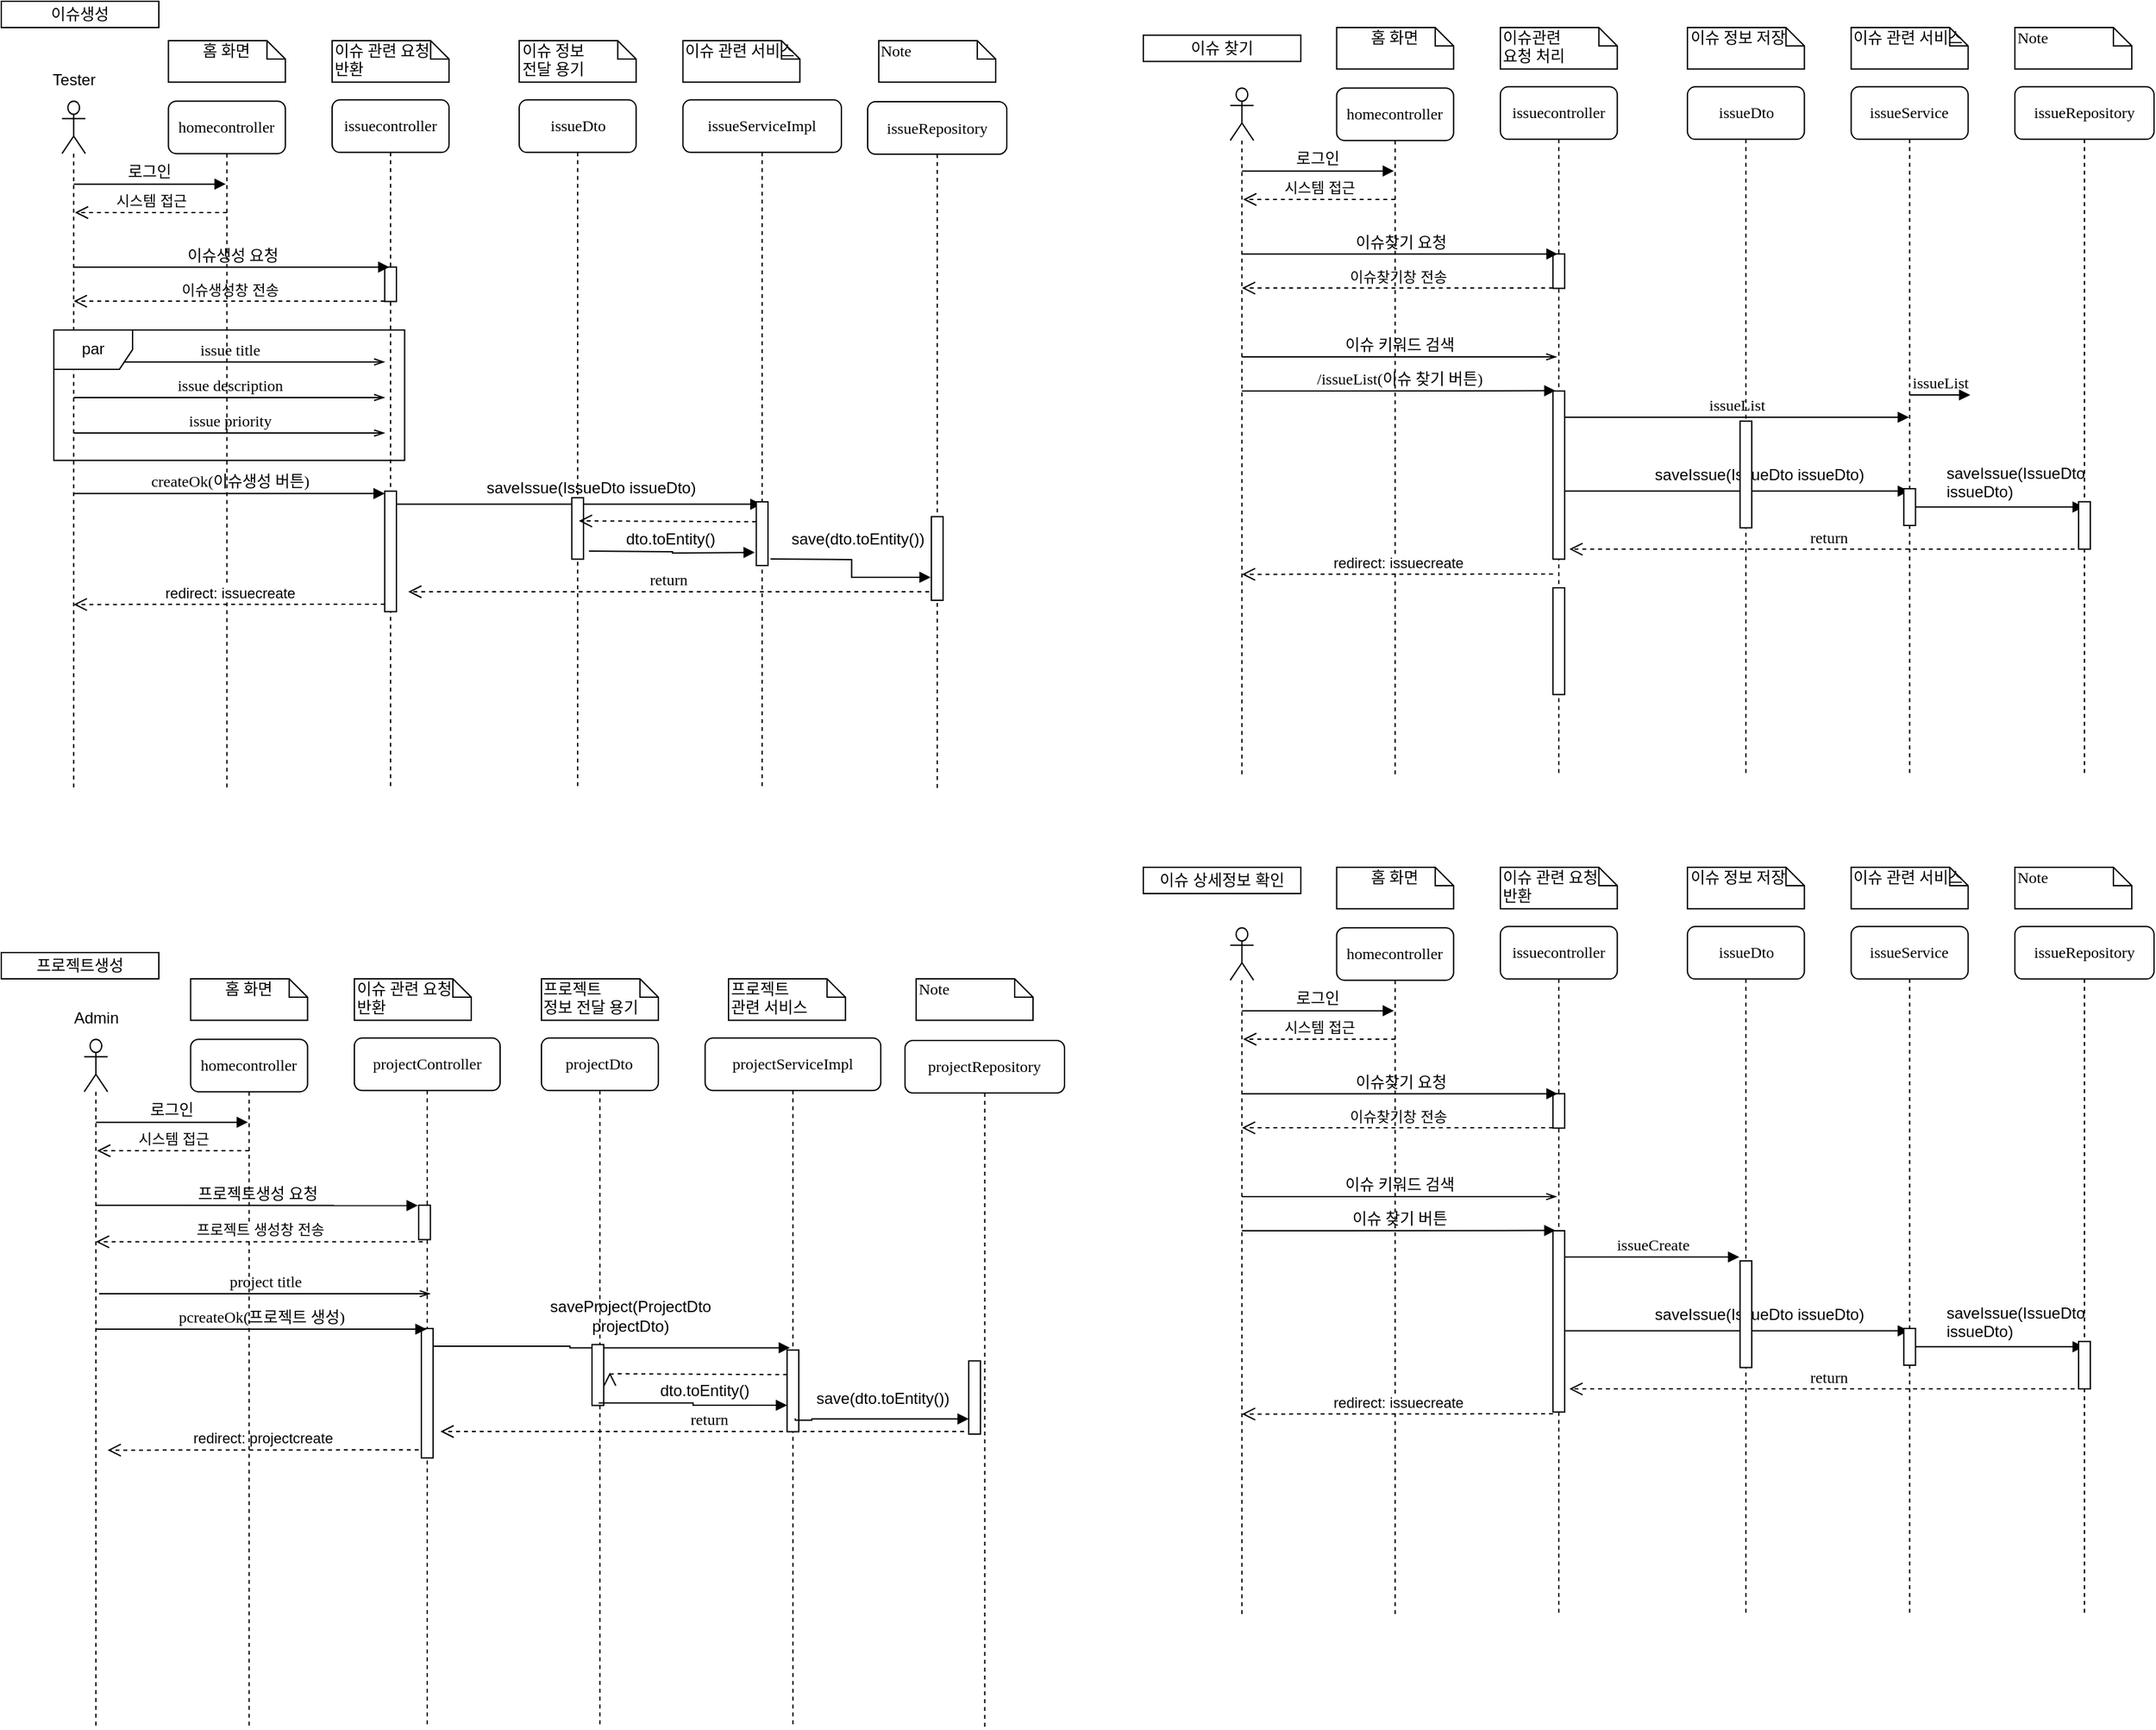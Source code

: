 <mxfile version="24.4.13" type="github">
  <diagram name="Page-1" id="13e1069c-82ec-6db2-03f1-153e76fe0fe0">
    <mxGraphModel dx="1705" dy="988" grid="1" gridSize="10" guides="1" tooltips="1" connect="1" arrows="1" fold="1" page="1" pageScale="1" pageWidth="1920" pageHeight="1200" background="none" math="0" shadow="0">
      <root>
        <mxCell id="0" />
        <mxCell id="1" parent="0" />
        <mxCell id="Uq8fsckJXWyvVGgmsuGW-173" value="" style="group" vertex="1" connectable="0" parent="1">
          <mxGeometry x="960" y="40" width="710" height="571" as="geometry" />
        </mxCell>
        <mxCell id="Uq8fsckJXWyvVGgmsuGW-174" value="issuecontroller" style="shape=umlLifeline;perimeter=lifelinePerimeter;whiteSpace=wrap;html=1;container=1;collapsible=0;recursiveResize=0;outlineConnect=0;rounded=1;shadow=0;comic=0;labelBackgroundColor=none;strokeWidth=1;fontFamily=Verdana;fontSize=12;align=center;" vertex="1" parent="Uq8fsckJXWyvVGgmsuGW-173">
          <mxGeometry x="212.02" y="45.174" width="89.084" height="524.019" as="geometry" />
        </mxCell>
        <mxCell id="Uq8fsckJXWyvVGgmsuGW-175" value="" style="html=1;points=[];perimeter=orthogonalPerimeter;rounded=0;shadow=0;comic=0;labelBackgroundColor=none;strokeWidth=1;fontFamily=Verdana;fontSize=12;align=center;" vertex="1" parent="Uq8fsckJXWyvVGgmsuGW-174">
          <mxGeometry x="40.088" y="127.391" width="8.908" height="26.201" as="geometry" />
        </mxCell>
        <mxCell id="Uq8fsckJXWyvVGgmsuGW-176" value="이슈찾기창 전송" style="html=1;verticalAlign=bottom;endArrow=open;dashed=1;endSize=8;curved=0;rounded=0;" edge="1" parent="Uq8fsckJXWyvVGgmsuGW-174" target="Uq8fsckJXWyvVGgmsuGW-198">
          <mxGeometry relative="1" as="geometry">
            <mxPoint x="40.088" y="153.375" as="sourcePoint" />
            <mxPoint x="-75.7" y="153.375" as="targetPoint" />
          </mxGeometry>
        </mxCell>
        <mxCell id="Uq8fsckJXWyvVGgmsuGW-177" value="이슈 키워드 검색" style="html=1;verticalAlign=bottom;endArrow=openThin;labelBackgroundColor=none;fontFamily=Verdana;fontSize=12;endFill=0;" edge="1" parent="Uq8fsckJXWyvVGgmsuGW-174" source="Uq8fsckJXWyvVGgmsuGW-198">
          <mxGeometry relative="1" as="geometry">
            <mxPoint x="-200.439" y="199.669" as="sourcePoint" />
            <mxPoint x="42.98" y="205.826" as="targetPoint" />
          </mxGeometry>
        </mxCell>
        <mxCell id="Uq8fsckJXWyvVGgmsuGW-209" value="" style="html=1;points=[];perimeter=orthogonalPerimeter;rounded=0;shadow=0;comic=0;labelBackgroundColor=none;strokeWidth=1;fontFamily=Verdana;fontSize=12;align=center;" vertex="1" parent="Uq8fsckJXWyvVGgmsuGW-174">
          <mxGeometry x="40.09" y="231.83" width="8.91" height="128.17" as="geometry" />
        </mxCell>
        <mxCell id="Uq8fsckJXWyvVGgmsuGW-179" value="issueDto" style="shape=umlLifeline;perimeter=lifelinePerimeter;whiteSpace=wrap;html=1;container=1;collapsible=0;recursiveResize=0;outlineConnect=0;rounded=1;shadow=0;comic=0;labelBackgroundColor=none;strokeWidth=1;fontFamily=Verdana;fontSize=12;align=center;" vertex="1" parent="Uq8fsckJXWyvVGgmsuGW-173">
          <mxGeometry x="354.555" y="45.174" width="89.084" height="524.019" as="geometry" />
        </mxCell>
        <mxCell id="Uq8fsckJXWyvVGgmsuGW-180" value="" style="endArrow=block;endFill=1;html=1;edgeStyle=orthogonalEdgeStyle;align=left;verticalAlign=top;rounded=0;" edge="1" parent="Uq8fsckJXWyvVGgmsuGW-179" target="Uq8fsckJXWyvVGgmsuGW-181">
          <mxGeometry x="-1" relative="1" as="geometry">
            <mxPoint x="-93.538" y="308.087" as="sourcePoint" />
            <mxPoint x="22.271" y="308.087" as="targetPoint" />
            <Array as="points">
              <mxPoint x="-93.538" y="308.991" />
            </Array>
          </mxGeometry>
        </mxCell>
        <mxCell id="Uq8fsckJXWyvVGgmsuGW-181" value="issueService" style="shape=umlLifeline;perimeter=lifelinePerimeter;whiteSpace=wrap;html=1;container=1;collapsible=0;recursiveResize=0;outlineConnect=0;rounded=1;shadow=0;comic=0;labelBackgroundColor=none;strokeWidth=1;fontFamily=Verdana;fontSize=12;align=center;" vertex="1" parent="Uq8fsckJXWyvVGgmsuGW-173">
          <mxGeometry x="479.272" y="45.174" width="89.084" height="524.019" as="geometry" />
        </mxCell>
        <mxCell id="Uq8fsckJXWyvVGgmsuGW-182" value="" style="html=1;points=[];perimeter=orthogonalPerimeter;rounded=0;shadow=0;comic=0;labelBackgroundColor=none;strokeWidth=1;fontFamily=Verdana;fontSize=12;align=center;" vertex="1" parent="Uq8fsckJXWyvVGgmsuGW-181">
          <mxGeometry x="40.088" y="306.28" width="8.908" height="28.008" as="geometry" />
        </mxCell>
        <mxCell id="Uq8fsckJXWyvVGgmsuGW-183" value="" style="group" vertex="1" connectable="0" parent="Uq8fsckJXWyvVGgmsuGW-181">
          <mxGeometry x="-190.64" y="288.21" width="195.985" height="47.882" as="geometry" />
        </mxCell>
        <mxCell id="Uq8fsckJXWyvVGgmsuGW-184" value="saveIssue(IssueDto issueDto)" style="text;strokeColor=none;align=center;fillColor=none;html=1;verticalAlign=middle;whiteSpace=wrap;rounded=0;" vertex="1" parent="Uq8fsckJXWyvVGgmsuGW-183">
          <mxGeometry x="36.524" y="-1.807" width="169.26" height="18.07" as="geometry" />
        </mxCell>
        <mxCell id="Uq8fsckJXWyvVGgmsuGW-208" value="" style="html=1;points=[];perimeter=orthogonalPerimeter;rounded=0;shadow=0;comic=0;labelBackgroundColor=none;strokeWidth=1;fontFamily=Verdana;fontSize=12;align=center;" vertex="1" parent="Uq8fsckJXWyvVGgmsuGW-183">
          <mxGeometry x="106.006" y="-33.432" width="8.908" height="81.313" as="geometry" />
        </mxCell>
        <mxCell id="Uq8fsckJXWyvVGgmsuGW-185" value="issueRepository" style="shape=umlLifeline;perimeter=lifelinePerimeter;whiteSpace=wrap;html=1;container=1;collapsible=0;recursiveResize=0;outlineConnect=0;rounded=1;shadow=0;comic=0;labelBackgroundColor=none;strokeWidth=1;fontFamily=Verdana;fontSize=12;align=center;" vertex="1" parent="Uq8fsckJXWyvVGgmsuGW-173">
          <mxGeometry x="603.99" y="45.174" width="106.01" height="524.019" as="geometry" />
        </mxCell>
        <mxCell id="Uq8fsckJXWyvVGgmsuGW-186" value="" style="endArrow=block;endFill=1;html=1;edgeStyle=orthogonalEdgeStyle;align=left;verticalAlign=top;rounded=0;" edge="1" parent="Uq8fsckJXWyvVGgmsuGW-185" target="Uq8fsckJXWyvVGgmsuGW-185">
          <mxGeometry x="-1" relative="1" as="geometry">
            <mxPoint x="-75.721" y="320.257" as="sourcePoint" />
            <mxPoint x="187.077" y="320.257" as="targetPoint" />
            <Array as="points">
              <mxPoint x="-0.891" y="320.736" />
              <mxPoint x="-0.891" y="320.736" />
            </Array>
          </mxGeometry>
        </mxCell>
        <mxCell id="Uq8fsckJXWyvVGgmsuGW-187" value="" style="html=1;points=[];perimeter=orthogonalPerimeter;rounded=0;shadow=0;comic=0;labelBackgroundColor=none;strokeColor=#000000;strokeWidth=1;fillColor=#FFFFFF;fontFamily=Verdana;fontSize=12;fontColor=#000000;align=center;" vertex="1" parent="Uq8fsckJXWyvVGgmsuGW-185">
          <mxGeometry x="48.551" y="316.218" width="8.908" height="36.139" as="geometry" />
        </mxCell>
        <mxCell id="Uq8fsckJXWyvVGgmsuGW-188" value="return" style="html=1;verticalAlign=bottom;endArrow=open;dashed=1;endSize=8;labelBackgroundColor=none;fontFamily=Verdana;fontSize=12;edgeStyle=elbowEdgeStyle;elbow=vertical;" edge="1" parent="Uq8fsckJXWyvVGgmsuGW-185">
          <mxGeometry relative="1" as="geometry">
            <mxPoint x="-339.41" y="353.261" as="targetPoint" />
            <Array as="points">
              <mxPoint x="-209.793" y="352.358" />
            </Array>
            <mxPoint x="57.459" y="352.358" as="sourcePoint" />
          </mxGeometry>
        </mxCell>
        <mxCell id="Uq8fsckJXWyvVGgmsuGW-189" value="homecontroller" style="shape=umlLifeline;perimeter=lifelinePerimeter;whiteSpace=wrap;html=1;container=1;collapsible=0;recursiveResize=0;outlineConnect=0;rounded=1;shadow=0;comic=0;labelBackgroundColor=none;strokeWidth=1;fontFamily=Verdana;fontSize=12;align=center;" vertex="1" parent="Uq8fsckJXWyvVGgmsuGW-173">
          <mxGeometry x="87.302" y="46.078" width="89.084" height="524.019" as="geometry" />
        </mxCell>
        <mxCell id="Uq8fsckJXWyvVGgmsuGW-190" value="시스템 접근" style="html=1;verticalAlign=bottom;endArrow=open;dashed=1;endSize=8;curved=0;rounded=0;" edge="1" parent="Uq8fsckJXWyvVGgmsuGW-189">
          <mxGeometry relative="1" as="geometry">
            <mxPoint x="44.542" y="84.927" as="sourcePoint" />
            <mxPoint x="-71.246" y="84.927" as="targetPoint" />
          </mxGeometry>
        </mxCell>
        <mxCell id="Uq8fsckJXWyvVGgmsuGW-191" value="이슈찾기 요청" style="html=1;verticalAlign=bottom;endArrow=block;labelBackgroundColor=none;fontFamily=Verdana;fontSize=12;" edge="1" parent="Uq8fsckJXWyvVGgmsuGW-189">
          <mxGeometry relative="1" as="geometry">
            <mxPoint x="-72.158" y="126.487" as="sourcePoint" />
            <mxPoint x="168.369" y="126.487" as="targetPoint" />
          </mxGeometry>
        </mxCell>
        <mxCell id="Uq8fsckJXWyvVGgmsuGW-193" value="홈 화면" style="shape=note;whiteSpace=wrap;html=1;size=14;verticalAlign=top;align=center;spacingTop=-6;rounded=0;shadow=0;comic=0;labelBackgroundColor=none;strokeWidth=1;fontFamily=Verdana;fontSize=12" vertex="1" parent="Uq8fsckJXWyvVGgmsuGW-173">
          <mxGeometry x="87.302" width="89.084" height="31.622" as="geometry" />
        </mxCell>
        <mxCell id="Uq8fsckJXWyvVGgmsuGW-194" value="이슈관련&lt;br&gt;요청 처리" style="shape=note;whiteSpace=wrap;html=1;size=14;verticalAlign=top;align=left;spacingTop=-6;rounded=0;shadow=0;comic=0;labelBackgroundColor=none;strokeWidth=1;fontFamily=Verdana;fontSize=12" vertex="1" parent="Uq8fsckJXWyvVGgmsuGW-173">
          <mxGeometry x="212.02" width="89.084" height="31.622" as="geometry" />
        </mxCell>
        <mxCell id="Uq8fsckJXWyvVGgmsuGW-195" value="이슈 정보 저장" style="shape=note;whiteSpace=wrap;html=1;size=14;verticalAlign=top;align=left;spacingTop=-6;rounded=0;shadow=0;comic=0;labelBackgroundColor=none;strokeWidth=1;fontFamily=Verdana;fontSize=12" vertex="1" parent="Uq8fsckJXWyvVGgmsuGW-173">
          <mxGeometry x="354.555" width="89.084" height="31.622" as="geometry" />
        </mxCell>
        <mxCell id="Uq8fsckJXWyvVGgmsuGW-196" value="이슈 관련 서비스" style="shape=note;whiteSpace=wrap;html=1;size=14;verticalAlign=top;align=left;spacingTop=-6;rounded=0;shadow=0;comic=0;labelBackgroundColor=none;strokeWidth=1;fontFamily=Verdana;fontSize=12" vertex="1" parent="Uq8fsckJXWyvVGgmsuGW-173">
          <mxGeometry x="479.272" width="89.084" height="31.622" as="geometry" />
        </mxCell>
        <mxCell id="Uq8fsckJXWyvVGgmsuGW-197" value="Note" style="shape=note;whiteSpace=wrap;html=1;size=14;verticalAlign=top;align=left;spacingTop=-6;rounded=0;shadow=0;comic=0;labelBackgroundColor=none;strokeWidth=1;fontFamily=Verdana;fontSize=12" vertex="1" parent="Uq8fsckJXWyvVGgmsuGW-173">
          <mxGeometry x="603.99" width="89.084" height="31.622" as="geometry" />
        </mxCell>
        <mxCell id="Uq8fsckJXWyvVGgmsuGW-198" value="" style="shape=umlLifeline;perimeter=lifelinePerimeter;whiteSpace=wrap;html=1;container=1;dropTarget=0;collapsible=0;recursiveResize=0;outlineConnect=0;portConstraint=eastwest;newEdgeStyle={&quot;curved&quot;:0,&quot;rounded&quot;:0};participant=umlActor;" vertex="1" parent="Uq8fsckJXWyvVGgmsuGW-173">
          <mxGeometry x="6.236" y="46.078" width="17.817" height="524.922" as="geometry" />
        </mxCell>
        <mxCell id="Uq8fsckJXWyvVGgmsuGW-199" value="" style="group" vertex="1" connectable="0" parent="Uq8fsckJXWyvVGgmsuGW-173">
          <mxGeometry x="15.144" y="91.252" width="115.809" height="18.07" as="geometry" />
        </mxCell>
        <mxCell id="Uq8fsckJXWyvVGgmsuGW-200" value="" style="endArrow=block;endFill=1;html=1;edgeStyle=orthogonalEdgeStyle;align=left;verticalAlign=top;rounded=0;" edge="1" parent="Uq8fsckJXWyvVGgmsuGW-199">
          <mxGeometry x="-1" relative="1" as="geometry">
            <mxPoint y="18.07" as="sourcePoint" />
            <mxPoint x="115.809" y="18.07" as="targetPoint" />
          </mxGeometry>
        </mxCell>
        <mxCell id="Uq8fsckJXWyvVGgmsuGW-201" value="로그인" style="text;strokeColor=none;align=center;fillColor=none;html=1;verticalAlign=middle;whiteSpace=wrap;rounded=0;" vertex="1" parent="Uq8fsckJXWyvVGgmsuGW-199">
          <mxGeometry x="35.634" width="43.651" height="18.07" as="geometry" />
        </mxCell>
        <mxCell id="Uq8fsckJXWyvVGgmsuGW-202" value="redirect: issuecreate" style="html=1;verticalAlign=bottom;endArrow=open;dashed=1;endSize=8;curved=0;rounded=0;" edge="1" parent="Uq8fsckJXWyvVGgmsuGW-173">
          <mxGeometry relative="1" as="geometry">
            <mxPoint x="252.108" y="416.505" as="sourcePoint" />
            <mxPoint x="15.144" y="416.722" as="targetPoint" />
          </mxGeometry>
        </mxCell>
        <mxCell id="Uq8fsckJXWyvVGgmsuGW-204" value="issueList" style="html=1;verticalAlign=bottom;endArrow=block;labelBackgroundColor=none;fontFamily=Verdana;fontSize=12;" edge="1" parent="Uq8fsckJXWyvVGgmsuGW-173" target="Uq8fsckJXWyvVGgmsuGW-181">
          <mxGeometry relative="1" as="geometry">
            <mxPoint x="261.014" y="297.0" as="sourcePoint" />
            <mxPoint x="394" y="297" as="targetPoint" />
          </mxGeometry>
        </mxCell>
        <mxCell id="Uq8fsckJXWyvVGgmsuGW-206" value="saveIssue(IssueDto issueDto)" style="text;whiteSpace=wrap;html=1;" vertex="1" parent="Uq8fsckJXWyvVGgmsuGW-173">
          <mxGeometry x="549.649" y="326.157" width="107.792" height="26.201" as="geometry" />
        </mxCell>
        <mxCell id="Uq8fsckJXWyvVGgmsuGW-192" value="/issueList(이슈 찾기 버튼)" style="html=1;verticalAlign=bottom;endArrow=block;labelBackgroundColor=none;fontFamily=Verdana;fontSize=12;endFill=1;entryX=0.471;entryY=0.442;entryDx=0;entryDy=0;entryPerimeter=0;" edge="1" parent="Uq8fsckJXWyvVGgmsuGW-173" target="Uq8fsckJXWyvVGgmsuGW-174">
          <mxGeometry relative="1" as="geometry">
            <mxPoint x="15.144" y="277.002" as="sourcePoint" />
            <mxPoint x="252.108" y="277.002" as="targetPoint" />
          </mxGeometry>
        </mxCell>
        <mxCell id="Uq8fsckJXWyvVGgmsuGW-178" value="" style="html=1;points=[];perimeter=orthogonalPerimeter;rounded=0;shadow=0;comic=0;labelBackgroundColor=none;strokeWidth=1;fontFamily=Verdana;fontSize=12;align=center;" vertex="1" parent="Uq8fsckJXWyvVGgmsuGW-173">
          <mxGeometry x="252.108" y="427.003" width="8.908" height="81.313" as="geometry" />
        </mxCell>
        <mxCell id="Uq8fsckJXWyvVGgmsuGW-313" value="이슈 찾기" style="whiteSpace=wrap;html=1;" vertex="1" parent="Uq8fsckJXWyvVGgmsuGW-173">
          <mxGeometry x="-60" y="5.81" width="120" height="20" as="geometry" />
        </mxCell>
        <mxCell id="Uq8fsckJXWyvVGgmsuGW-210" value="projectController" style="shape=umlLifeline;perimeter=lifelinePerimeter;whiteSpace=wrap;html=1;container=1;collapsible=0;recursiveResize=0;outlineConnect=0;rounded=1;shadow=0;comic=0;labelBackgroundColor=none;strokeWidth=1;fontFamily=Verdana;fontSize=12;align=center;" vertex="1" parent="1">
          <mxGeometry x="298.95" y="810.17" width="111.05" height="524.02" as="geometry" />
        </mxCell>
        <mxCell id="Uq8fsckJXWyvVGgmsuGW-211" value="" style="html=1;points=[];perimeter=orthogonalPerimeter;rounded=0;shadow=0;comic=0;labelBackgroundColor=none;strokeWidth=1;fontFamily=Verdana;fontSize=12;align=center;" vertex="1" parent="Uq8fsckJXWyvVGgmsuGW-210">
          <mxGeometry x="48.998" y="127.391" width="8.908" height="26.201" as="geometry" />
        </mxCell>
        <mxCell id="Uq8fsckJXWyvVGgmsuGW-214" value="" style="html=1;points=[];perimeter=orthogonalPerimeter;rounded=0;shadow=0;comic=0;labelBackgroundColor=none;strokeWidth=1;fontFamily=Verdana;fontSize=12;align=center;" vertex="1" parent="Uq8fsckJXWyvVGgmsuGW-210">
          <mxGeometry x="51.07" y="221.35" width="8.91" height="98.65" as="geometry" />
        </mxCell>
        <mxCell id="Uq8fsckJXWyvVGgmsuGW-213" value="project title" style="html=1;verticalAlign=bottom;endArrow=openThin;labelBackgroundColor=none;fontFamily=Verdana;fontSize=12;endFill=0;" edge="1" parent="Uq8fsckJXWyvVGgmsuGW-210">
          <mxGeometry relative="1" as="geometry">
            <mxPoint x="-194.448" y="194.829" as="sourcePoint" />
            <mxPoint x="57.905" y="194.829" as="targetPoint" />
          </mxGeometry>
        </mxCell>
        <mxCell id="Uq8fsckJXWyvVGgmsuGW-239" value="pcreateOk(프로젝트 생성)" style="html=1;verticalAlign=bottom;endArrow=block;labelBackgroundColor=none;fontFamily=Verdana;fontSize=12;" edge="1" parent="Uq8fsckJXWyvVGgmsuGW-210">
          <mxGeometry relative="1" as="geometry">
            <mxPoint x="-196.876" y="221.83" as="sourcePoint" />
            <mxPoint x="55.025" y="221.83" as="targetPoint" />
          </mxGeometry>
        </mxCell>
        <mxCell id="Uq8fsckJXWyvVGgmsuGW-237" value="redirect: projectcreate" style="html=1;verticalAlign=bottom;endArrow=open;dashed=1;endSize=8;curved=0;rounded=0;" edge="1" parent="Uq8fsckJXWyvVGgmsuGW-210">
          <mxGeometry relative="1" as="geometry">
            <mxPoint x="48.998" y="313.835" as="sourcePoint" />
            <mxPoint x="-187.966" y="314.052" as="targetPoint" />
          </mxGeometry>
        </mxCell>
        <mxCell id="Uq8fsckJXWyvVGgmsuGW-215" value="projectDto" style="shape=umlLifeline;perimeter=lifelinePerimeter;whiteSpace=wrap;html=1;container=1;collapsible=0;recursiveResize=0;outlineConnect=0;rounded=1;shadow=0;comic=0;labelBackgroundColor=none;strokeWidth=1;fontFamily=Verdana;fontSize=12;align=center;" vertex="1" parent="1">
          <mxGeometry x="441.485" y="810.174" width="89.084" height="524.019" as="geometry" />
        </mxCell>
        <mxCell id="Uq8fsckJXWyvVGgmsuGW-217" value="projectServiceImpl" style="shape=umlLifeline;perimeter=lifelinePerimeter;whiteSpace=wrap;html=1;container=1;collapsible=0;recursiveResize=0;outlineConnect=0;rounded=1;shadow=0;comic=0;labelBackgroundColor=none;strokeWidth=1;fontFamily=Verdana;fontSize=12;align=center;" vertex="1" parent="1">
          <mxGeometry x="566.2" y="810.17" width="133.8" height="524.02" as="geometry" />
        </mxCell>
        <mxCell id="Uq8fsckJXWyvVGgmsuGW-216" value="" style="endArrow=block;endFill=1;html=1;edgeStyle=orthogonalEdgeStyle;align=left;verticalAlign=top;rounded=0;entryX=0.093;entryY=0.043;entryDx=0;entryDy=0;entryPerimeter=0;" edge="1" parent="Uq8fsckJXWyvVGgmsuGW-217">
          <mxGeometry x="-1" relative="1" as="geometry">
            <mxPoint x="-207.566" y="234.827" as="sourcePoint" />
            <mxPoint x="64.626" y="236.034" as="targetPoint" />
            <Array as="points">
              <mxPoint x="-103" y="235" />
              <mxPoint x="-103" y="236" />
            </Array>
          </mxGeometry>
        </mxCell>
        <mxCell id="Uq8fsckJXWyvVGgmsuGW-223" value="return" style="html=1;verticalAlign=bottom;endArrow=open;dashed=1;endSize=8;labelBackgroundColor=none;fontFamily=Verdana;fontSize=12;edgeStyle=elbowEdgeStyle;elbow=vertical;" edge="1" parent="Uq8fsckJXWyvVGgmsuGW-217">
          <mxGeometry relative="1" as="geometry">
            <mxPoint x="-201.682" y="300.826" as="targetPoint" />
            <Array as="points">
              <mxPoint x="-92.065" y="299.828" />
            </Array>
            <mxPoint x="209.285" y="299.828" as="sourcePoint" />
          </mxGeometry>
        </mxCell>
        <mxCell id="Uq8fsckJXWyvVGgmsuGW-327" value="" style="html=1;points=[];perimeter=orthogonalPerimeter;rounded=0;shadow=0;comic=0;labelBackgroundColor=none;strokeWidth=1;fontFamily=Verdana;fontSize=12;align=center;" vertex="1" parent="Uq8fsckJXWyvVGgmsuGW-217">
          <mxGeometry x="-86.2" y="233.58" width="8.91" height="46.42" as="geometry" />
        </mxCell>
        <mxCell id="Uq8fsckJXWyvVGgmsuGW-328" value="" style="html=1;points=[];perimeter=orthogonalPerimeter;rounded=0;shadow=0;comic=0;labelBackgroundColor=none;strokeWidth=1;fontFamily=Verdana;fontSize=12;align=center;" vertex="1" parent="Uq8fsckJXWyvVGgmsuGW-217">
          <mxGeometry x="62.44" y="237.73" width="8.91" height="62.27" as="geometry" />
        </mxCell>
        <mxCell id="Uq8fsckJXWyvVGgmsuGW-329" value="" style="html=1;verticalAlign=bottom;endArrow=open;dashed=1;endSize=8;labelBackgroundColor=none;fontFamily=Verdana;fontSize=12;edgeStyle=elbowEdgeStyle;elbow=vertical;exitX=-0.02;exitY=0.499;exitDx=0;exitDy=0;exitPerimeter=0;entryX=0.602;entryY=0.452;entryDx=0;entryDy=0;entryPerimeter=0;" edge="1" parent="Uq8fsckJXWyvVGgmsuGW-217">
          <mxGeometry relative="1" as="geometry">
            <mxPoint x="-72.562" y="254.83" as="targetPoint" />
            <Array as="points" />
            <mxPoint x="62.442" y="256.486" as="sourcePoint" />
          </mxGeometry>
        </mxCell>
        <mxCell id="Uq8fsckJXWyvVGgmsuGW-331" value="dto.toEntity()" style="text;whiteSpace=wrap;html=1;" vertex="1" parent="Uq8fsckJXWyvVGgmsuGW-217">
          <mxGeometry x="-36.2" y="254.83" width="80" height="20" as="geometry" />
        </mxCell>
        <mxCell id="Uq8fsckJXWyvVGgmsuGW-224" value="homecontroller" style="shape=umlLifeline;perimeter=lifelinePerimeter;whiteSpace=wrap;html=1;container=1;collapsible=0;recursiveResize=0;outlineConnect=0;rounded=1;shadow=0;comic=0;labelBackgroundColor=none;strokeWidth=1;fontFamily=Verdana;fontSize=12;align=center;" vertex="1" parent="1">
          <mxGeometry x="174.232" y="811.078" width="89.084" height="524.019" as="geometry" />
        </mxCell>
        <mxCell id="Uq8fsckJXWyvVGgmsuGW-225" value="시스템 접근" style="html=1;verticalAlign=bottom;endArrow=open;dashed=1;endSize=8;curved=0;rounded=0;" edge="1" parent="Uq8fsckJXWyvVGgmsuGW-224">
          <mxGeometry relative="1" as="geometry">
            <mxPoint x="44.542" y="84.927" as="sourcePoint" />
            <mxPoint x="-71.246" y="84.927" as="targetPoint" />
          </mxGeometry>
        </mxCell>
        <mxCell id="Uq8fsckJXWyvVGgmsuGW-226" value="프로젝트생성 요청" style="html=1;verticalAlign=bottom;endArrow=block;labelBackgroundColor=none;fontFamily=Verdana;fontSize=12;entryX=-0.074;entryY=0.008;entryDx=0;entryDy=0;entryPerimeter=0;" edge="1" parent="Uq8fsckJXWyvVGgmsuGW-224" target="Uq8fsckJXWyvVGgmsuGW-211">
          <mxGeometry relative="1" as="geometry">
            <mxPoint x="-72.158" y="126.487" as="sourcePoint" />
            <mxPoint x="168.369" y="126.487" as="targetPoint" />
          </mxGeometry>
        </mxCell>
        <mxCell id="Uq8fsckJXWyvVGgmsuGW-228" value="홈 화면" style="shape=note;whiteSpace=wrap;html=1;size=14;verticalAlign=top;align=center;spacingTop=-6;rounded=0;shadow=0;comic=0;labelBackgroundColor=none;strokeWidth=1;fontFamily=Verdana;fontSize=12" vertex="1" parent="1">
          <mxGeometry x="174.232" y="765" width="89.084" height="31.622" as="geometry" />
        </mxCell>
        <mxCell id="Uq8fsckJXWyvVGgmsuGW-229" value="&lt;div&gt;이슈 관련 요청&lt;/div&gt;&lt;div&gt;반환&lt;br&gt;&lt;/div&gt;" style="shape=note;whiteSpace=wrap;html=1;size=14;verticalAlign=top;align=left;spacingTop=-6;rounded=0;shadow=0;comic=0;labelBackgroundColor=none;strokeWidth=1;fontFamily=Verdana;fontSize=12" vertex="1" parent="1">
          <mxGeometry x="298.95" y="765" width="89.084" height="31.622" as="geometry" />
        </mxCell>
        <mxCell id="Uq8fsckJXWyvVGgmsuGW-230" value="프로젝트&lt;br&gt; 정보 전달 용기" style="shape=note;whiteSpace=wrap;html=1;size=14;verticalAlign=top;align=left;spacingTop=-6;rounded=0;shadow=0;comic=0;labelBackgroundColor=none;strokeWidth=1;fontFamily=Verdana;fontSize=12" vertex="1" parent="1">
          <mxGeometry x="441.485" y="765" width="89.084" height="31.622" as="geometry" />
        </mxCell>
        <mxCell id="Uq8fsckJXWyvVGgmsuGW-231" value="프로젝트&lt;br&gt; 관련 서비스" style="shape=note;whiteSpace=wrap;html=1;size=14;verticalAlign=top;align=left;spacingTop=-6;rounded=0;shadow=0;comic=0;labelBackgroundColor=none;strokeWidth=1;fontFamily=Verdana;fontSize=12" vertex="1" parent="1">
          <mxGeometry x="584.022" y="765" width="89.084" height="31.622" as="geometry" />
        </mxCell>
        <mxCell id="Uq8fsckJXWyvVGgmsuGW-232" value="Note" style="shape=note;whiteSpace=wrap;html=1;size=14;verticalAlign=top;align=left;spacingTop=-6;rounded=0;shadow=0;comic=0;labelBackgroundColor=none;strokeWidth=1;fontFamily=Verdana;fontSize=12" vertex="1" parent="1">
          <mxGeometry x="726.92" y="765" width="89.084" height="31.622" as="geometry" />
        </mxCell>
        <mxCell id="Uq8fsckJXWyvVGgmsuGW-233" value="" style="shape=umlLifeline;perimeter=lifelinePerimeter;whiteSpace=wrap;html=1;container=1;dropTarget=0;collapsible=0;recursiveResize=0;outlineConnect=0;portConstraint=eastwest;newEdgeStyle={&quot;curved&quot;:0,&quot;rounded&quot;:0};participant=umlActor;" vertex="1" parent="1">
          <mxGeometry x="93.166" y="811.078" width="17.817" height="524.922" as="geometry" />
        </mxCell>
        <mxCell id="Uq8fsckJXWyvVGgmsuGW-234" value="" style="group" vertex="1" connectable="0" parent="1">
          <mxGeometry x="102.074" y="856.252" width="115.809" height="18.07" as="geometry" />
        </mxCell>
        <mxCell id="Uq8fsckJXWyvVGgmsuGW-235" value="" style="endArrow=block;endFill=1;html=1;edgeStyle=orthogonalEdgeStyle;align=left;verticalAlign=top;rounded=0;" edge="1" parent="Uq8fsckJXWyvVGgmsuGW-234">
          <mxGeometry x="-1" relative="1" as="geometry">
            <mxPoint y="18.07" as="sourcePoint" />
            <mxPoint x="115.809" y="18.07" as="targetPoint" />
          </mxGeometry>
        </mxCell>
        <mxCell id="Uq8fsckJXWyvVGgmsuGW-236" value="로그인" style="text;strokeColor=none;align=center;fillColor=none;html=1;verticalAlign=middle;whiteSpace=wrap;rounded=0;" vertex="1" parent="Uq8fsckJXWyvVGgmsuGW-234">
          <mxGeometry x="35.634" width="43.651" height="18.07" as="geometry" />
        </mxCell>
        <mxCell id="Uq8fsckJXWyvVGgmsuGW-242" value="Admin" style="text;html=1;align=center;verticalAlign=middle;resizable=0;points=[];autosize=1;strokeColor=none;fillColor=none;" vertex="1" parent="1">
          <mxGeometry x="72.07" y="780" width="60" height="30" as="geometry" />
        </mxCell>
        <mxCell id="Uq8fsckJXWyvVGgmsuGW-212" value="프로젝트 생성창 전송" style="html=1;verticalAlign=bottom;endArrow=open;dashed=1;endSize=8;curved=0;rounded=0;exitX=0.353;exitY=1.062;exitDx=0;exitDy=0;exitPerimeter=0;" edge="1" parent="1" target="Uq8fsckJXWyvVGgmsuGW-233" source="Uq8fsckJXWyvVGgmsuGW-211">
          <mxGeometry relative="1" as="geometry">
            <mxPoint x="339.038" y="963.545" as="sourcePoint" />
            <mxPoint x="223.25" y="963.545" as="targetPoint" />
          </mxGeometry>
        </mxCell>
        <mxCell id="Uq8fsckJXWyvVGgmsuGW-219" value="" style="group" vertex="1" connectable="0" parent="1">
          <mxGeometry x="388.032" y="1015.004" width="195.985" height="18.07" as="geometry" />
        </mxCell>
        <mxCell id="Uq8fsckJXWyvVGgmsuGW-220" value="saveProject(ProjectDto projectDto)" style="text;strokeColor=none;align=center;fillColor=none;html=1;verticalAlign=middle;whiteSpace=wrap;rounded=0;" vertex="1" parent="Uq8fsckJXWyvVGgmsuGW-219">
          <mxGeometry x="36.524" y="-1.807" width="169.26" height="18.07" as="geometry" />
        </mxCell>
        <mxCell id="Uq8fsckJXWyvVGgmsuGW-244" value="projectRepository" style="shape=umlLifeline;perimeter=lifelinePerimeter;whiteSpace=wrap;html=1;container=1;collapsible=0;recursiveResize=0;outlineConnect=0;rounded=1;shadow=0;comic=0;labelBackgroundColor=none;strokeWidth=1;fontFamily=Verdana;fontSize=12;align=center;" vertex="1" parent="1">
          <mxGeometry x="718.46" y="811.98" width="121.54" height="524.02" as="geometry" />
        </mxCell>
        <mxCell id="Uq8fsckJXWyvVGgmsuGW-245" value="" style="endArrow=block;endFill=1;html=1;edgeStyle=orthogonalEdgeStyle;align=left;verticalAlign=top;rounded=0;exitX=0.991;exitY=0.45;exitDx=0;exitDy=0;exitPerimeter=0;" edge="1" parent="Uq8fsckJXWyvVGgmsuGW-244">
          <mxGeometry x="-1" relative="1" as="geometry">
            <mxPoint x="-83.594" y="288.02" as="sourcePoint" />
            <mxPoint x="48.545" y="288.416" as="targetPoint" />
            <Array as="points">
              <mxPoint x="-70.96" y="289.4" />
              <mxPoint x="-4.96" y="289.4" />
            </Array>
          </mxGeometry>
        </mxCell>
        <mxCell id="Uq8fsckJXWyvVGgmsuGW-246" value="" style="html=1;points=[];perimeter=orthogonalPerimeter;rounded=0;shadow=0;comic=0;labelBackgroundColor=none;strokeColor=#000000;strokeWidth=1;fillColor=#FFFFFF;fontFamily=Verdana;fontSize=12;fontColor=#000000;align=center;" vertex="1" parent="Uq8fsckJXWyvVGgmsuGW-244">
          <mxGeometry x="48.55" y="244.22" width="8.91" height="55.78" as="geometry" />
        </mxCell>
        <mxCell id="Uq8fsckJXWyvVGgmsuGW-241" value="save(dto.toEntity())" style="text;whiteSpace=wrap;html=1;" vertex="1" parent="Uq8fsckJXWyvVGgmsuGW-244">
          <mxGeometry x="-69.46" y="259.01" width="107.79" height="22.99" as="geometry" />
        </mxCell>
        <mxCell id="Uq8fsckJXWyvVGgmsuGW-275" value="" style="group" vertex="1" connectable="0" parent="1">
          <mxGeometry x="960" y="680" width="710" height="571" as="geometry" />
        </mxCell>
        <mxCell id="Uq8fsckJXWyvVGgmsuGW-276" value="issuecontroller" style="shape=umlLifeline;perimeter=lifelinePerimeter;whiteSpace=wrap;html=1;container=1;collapsible=0;recursiveResize=0;outlineConnect=0;rounded=1;shadow=0;comic=0;labelBackgroundColor=none;strokeWidth=1;fontFamily=Verdana;fontSize=12;align=center;" vertex="1" parent="Uq8fsckJXWyvVGgmsuGW-275">
          <mxGeometry x="212.02" y="45.174" width="89.084" height="524.019" as="geometry" />
        </mxCell>
        <mxCell id="Uq8fsckJXWyvVGgmsuGW-277" value="" style="html=1;points=[];perimeter=orthogonalPerimeter;rounded=0;shadow=0;comic=0;labelBackgroundColor=none;strokeWidth=1;fontFamily=Verdana;fontSize=12;align=center;" vertex="1" parent="Uq8fsckJXWyvVGgmsuGW-276">
          <mxGeometry x="40.088" y="127.391" width="8.908" height="26.201" as="geometry" />
        </mxCell>
        <mxCell id="Uq8fsckJXWyvVGgmsuGW-278" value="이슈찾기창 전송" style="html=1;verticalAlign=bottom;endArrow=open;dashed=1;endSize=8;curved=0;rounded=0;" edge="1" parent="Uq8fsckJXWyvVGgmsuGW-276" target="Uq8fsckJXWyvVGgmsuGW-300">
          <mxGeometry relative="1" as="geometry">
            <mxPoint x="40.088" y="153.375" as="sourcePoint" />
            <mxPoint x="-75.7" y="153.375" as="targetPoint" />
          </mxGeometry>
        </mxCell>
        <mxCell id="Uq8fsckJXWyvVGgmsuGW-279" value="이슈 키워드 검색" style="html=1;verticalAlign=bottom;endArrow=openThin;labelBackgroundColor=none;fontFamily=Verdana;fontSize=12;endFill=0;" edge="1" parent="Uq8fsckJXWyvVGgmsuGW-276" source="Uq8fsckJXWyvVGgmsuGW-300">
          <mxGeometry relative="1" as="geometry">
            <mxPoint x="-200.439" y="199.669" as="sourcePoint" />
            <mxPoint x="42.98" y="205.826" as="targetPoint" />
          </mxGeometry>
        </mxCell>
        <mxCell id="Uq8fsckJXWyvVGgmsuGW-280" value="" style="html=1;points=[];perimeter=orthogonalPerimeter;rounded=0;shadow=0;comic=0;labelBackgroundColor=none;strokeWidth=1;fontFamily=Verdana;fontSize=12;align=center;" vertex="1" parent="Uq8fsckJXWyvVGgmsuGW-276">
          <mxGeometry x="40.09" y="231.83" width="8.91" height="138.17" as="geometry" />
        </mxCell>
        <mxCell id="Uq8fsckJXWyvVGgmsuGW-281" value="issueDto" style="shape=umlLifeline;perimeter=lifelinePerimeter;whiteSpace=wrap;html=1;container=1;collapsible=0;recursiveResize=0;outlineConnect=0;rounded=1;shadow=0;comic=0;labelBackgroundColor=none;strokeWidth=1;fontFamily=Verdana;fontSize=12;align=center;" vertex="1" parent="Uq8fsckJXWyvVGgmsuGW-275">
          <mxGeometry x="354.555" y="45.174" width="89.084" height="524.019" as="geometry" />
        </mxCell>
        <mxCell id="Uq8fsckJXWyvVGgmsuGW-282" value="" style="endArrow=block;endFill=1;html=1;edgeStyle=orthogonalEdgeStyle;align=left;verticalAlign=top;rounded=0;" edge="1" parent="Uq8fsckJXWyvVGgmsuGW-281" target="Uq8fsckJXWyvVGgmsuGW-283">
          <mxGeometry x="-1" relative="1" as="geometry">
            <mxPoint x="-93.538" y="308.087" as="sourcePoint" />
            <mxPoint x="22.271" y="308.087" as="targetPoint" />
            <Array as="points">
              <mxPoint x="-93.538" y="308.991" />
            </Array>
          </mxGeometry>
        </mxCell>
        <mxCell id="Uq8fsckJXWyvVGgmsuGW-283" value="issueService" style="shape=umlLifeline;perimeter=lifelinePerimeter;whiteSpace=wrap;html=1;container=1;collapsible=0;recursiveResize=0;outlineConnect=0;rounded=1;shadow=0;comic=0;labelBackgroundColor=none;strokeWidth=1;fontFamily=Verdana;fontSize=12;align=center;" vertex="1" parent="Uq8fsckJXWyvVGgmsuGW-275">
          <mxGeometry x="479.272" y="45.174" width="89.084" height="524.019" as="geometry" />
        </mxCell>
        <mxCell id="Uq8fsckJXWyvVGgmsuGW-284" value="" style="html=1;points=[];perimeter=orthogonalPerimeter;rounded=0;shadow=0;comic=0;labelBackgroundColor=none;strokeWidth=1;fontFamily=Verdana;fontSize=12;align=center;" vertex="1" parent="Uq8fsckJXWyvVGgmsuGW-283">
          <mxGeometry x="40.088" y="306.28" width="8.908" height="28.008" as="geometry" />
        </mxCell>
        <mxCell id="Uq8fsckJXWyvVGgmsuGW-285" value="" style="group" vertex="1" connectable="0" parent="Uq8fsckJXWyvVGgmsuGW-283">
          <mxGeometry x="-190.64" y="288.21" width="195.985" height="47.882" as="geometry" />
        </mxCell>
        <mxCell id="Uq8fsckJXWyvVGgmsuGW-286" value="saveIssue(IssueDto issueDto)" style="text;strokeColor=none;align=center;fillColor=none;html=1;verticalAlign=middle;whiteSpace=wrap;rounded=0;" vertex="1" parent="Uq8fsckJXWyvVGgmsuGW-285">
          <mxGeometry x="36.524" y="-1.807" width="169.26" height="18.07" as="geometry" />
        </mxCell>
        <mxCell id="Uq8fsckJXWyvVGgmsuGW-287" value="" style="html=1;points=[];perimeter=orthogonalPerimeter;rounded=0;shadow=0;comic=0;labelBackgroundColor=none;strokeWidth=1;fontFamily=Verdana;fontSize=12;align=center;" vertex="1" parent="Uq8fsckJXWyvVGgmsuGW-285">
          <mxGeometry x="106.006" y="-33.432" width="8.908" height="81.313" as="geometry" />
        </mxCell>
        <mxCell id="Uq8fsckJXWyvVGgmsuGW-288" value="issueRepository" style="shape=umlLifeline;perimeter=lifelinePerimeter;whiteSpace=wrap;html=1;container=1;collapsible=0;recursiveResize=0;outlineConnect=0;rounded=1;shadow=0;comic=0;labelBackgroundColor=none;strokeWidth=1;fontFamily=Verdana;fontSize=12;align=center;" vertex="1" parent="Uq8fsckJXWyvVGgmsuGW-275">
          <mxGeometry x="603.99" y="45.174" width="106.01" height="524.019" as="geometry" />
        </mxCell>
        <mxCell id="Uq8fsckJXWyvVGgmsuGW-289" value="" style="endArrow=block;endFill=1;html=1;edgeStyle=orthogonalEdgeStyle;align=left;verticalAlign=top;rounded=0;" edge="1" parent="Uq8fsckJXWyvVGgmsuGW-288" target="Uq8fsckJXWyvVGgmsuGW-288">
          <mxGeometry x="-1" relative="1" as="geometry">
            <mxPoint x="-75.721" y="320.257" as="sourcePoint" />
            <mxPoint x="187.077" y="320.257" as="targetPoint" />
            <Array as="points">
              <mxPoint x="-0.891" y="320.736" />
              <mxPoint x="-0.891" y="320.736" />
            </Array>
          </mxGeometry>
        </mxCell>
        <mxCell id="Uq8fsckJXWyvVGgmsuGW-290" value="" style="html=1;points=[];perimeter=orthogonalPerimeter;rounded=0;shadow=0;comic=0;labelBackgroundColor=none;strokeColor=#000000;strokeWidth=1;fillColor=#FFFFFF;fontFamily=Verdana;fontSize=12;fontColor=#000000;align=center;" vertex="1" parent="Uq8fsckJXWyvVGgmsuGW-288">
          <mxGeometry x="48.551" y="316.218" width="8.908" height="36.139" as="geometry" />
        </mxCell>
        <mxCell id="Uq8fsckJXWyvVGgmsuGW-291" value="return" style="html=1;verticalAlign=bottom;endArrow=open;dashed=1;endSize=8;labelBackgroundColor=none;fontFamily=Verdana;fontSize=12;edgeStyle=elbowEdgeStyle;elbow=vertical;" edge="1" parent="Uq8fsckJXWyvVGgmsuGW-288">
          <mxGeometry relative="1" as="geometry">
            <mxPoint x="-339.41" y="353.261" as="targetPoint" />
            <Array as="points">
              <mxPoint x="-209.793" y="352.358" />
            </Array>
            <mxPoint x="57.459" y="352.358" as="sourcePoint" />
          </mxGeometry>
        </mxCell>
        <mxCell id="Uq8fsckJXWyvVGgmsuGW-292" value="homecontroller" style="shape=umlLifeline;perimeter=lifelinePerimeter;whiteSpace=wrap;html=1;container=1;collapsible=0;recursiveResize=0;outlineConnect=0;rounded=1;shadow=0;comic=0;labelBackgroundColor=none;strokeWidth=1;fontFamily=Verdana;fontSize=12;align=center;" vertex="1" parent="Uq8fsckJXWyvVGgmsuGW-275">
          <mxGeometry x="87.302" y="46.078" width="89.084" height="524.019" as="geometry" />
        </mxCell>
        <mxCell id="Uq8fsckJXWyvVGgmsuGW-293" value="시스템 접근" style="html=1;verticalAlign=bottom;endArrow=open;dashed=1;endSize=8;curved=0;rounded=0;" edge="1" parent="Uq8fsckJXWyvVGgmsuGW-292">
          <mxGeometry relative="1" as="geometry">
            <mxPoint x="44.542" y="84.927" as="sourcePoint" />
            <mxPoint x="-71.246" y="84.927" as="targetPoint" />
          </mxGeometry>
        </mxCell>
        <mxCell id="Uq8fsckJXWyvVGgmsuGW-294" value="이슈찾기 요청" style="html=1;verticalAlign=bottom;endArrow=block;labelBackgroundColor=none;fontFamily=Verdana;fontSize=12;" edge="1" parent="Uq8fsckJXWyvVGgmsuGW-292">
          <mxGeometry relative="1" as="geometry">
            <mxPoint x="-72.158" y="126.487" as="sourcePoint" />
            <mxPoint x="168.369" y="126.487" as="targetPoint" />
          </mxGeometry>
        </mxCell>
        <mxCell id="Uq8fsckJXWyvVGgmsuGW-295" value="홈 화면" style="shape=note;whiteSpace=wrap;html=1;size=14;verticalAlign=top;align=center;spacingTop=-6;rounded=0;shadow=0;comic=0;labelBackgroundColor=none;strokeWidth=1;fontFamily=Verdana;fontSize=12" vertex="1" parent="Uq8fsckJXWyvVGgmsuGW-275">
          <mxGeometry x="87.302" width="89.084" height="31.622" as="geometry" />
        </mxCell>
        <mxCell id="Uq8fsckJXWyvVGgmsuGW-296" value="&lt;div&gt;이슈 관련 요청&lt;/div&gt;&lt;div&gt;반환&lt;br&gt;&lt;/div&gt;" style="shape=note;whiteSpace=wrap;html=1;size=14;verticalAlign=top;align=left;spacingTop=-6;rounded=0;shadow=0;comic=0;labelBackgroundColor=none;strokeWidth=1;fontFamily=Verdana;fontSize=12" vertex="1" parent="Uq8fsckJXWyvVGgmsuGW-275">
          <mxGeometry x="212.02" width="89.084" height="31.622" as="geometry" />
        </mxCell>
        <mxCell id="Uq8fsckJXWyvVGgmsuGW-297" value="이슈 정보 저장" style="shape=note;whiteSpace=wrap;html=1;size=14;verticalAlign=top;align=left;spacingTop=-6;rounded=0;shadow=0;comic=0;labelBackgroundColor=none;strokeWidth=1;fontFamily=Verdana;fontSize=12" vertex="1" parent="Uq8fsckJXWyvVGgmsuGW-275">
          <mxGeometry x="354.555" width="89.084" height="31.622" as="geometry" />
        </mxCell>
        <mxCell id="Uq8fsckJXWyvVGgmsuGW-298" value="이슈 관련 서비스" style="shape=note;whiteSpace=wrap;html=1;size=14;verticalAlign=top;align=left;spacingTop=-6;rounded=0;shadow=0;comic=0;labelBackgroundColor=none;strokeWidth=1;fontFamily=Verdana;fontSize=12" vertex="1" parent="Uq8fsckJXWyvVGgmsuGW-275">
          <mxGeometry x="479.272" width="89.084" height="31.622" as="geometry" />
        </mxCell>
        <mxCell id="Uq8fsckJXWyvVGgmsuGW-299" value="Note" style="shape=note;whiteSpace=wrap;html=1;size=14;verticalAlign=top;align=left;spacingTop=-6;rounded=0;shadow=0;comic=0;labelBackgroundColor=none;strokeWidth=1;fontFamily=Verdana;fontSize=12" vertex="1" parent="Uq8fsckJXWyvVGgmsuGW-275">
          <mxGeometry x="603.99" width="89.084" height="31.622" as="geometry" />
        </mxCell>
        <mxCell id="Uq8fsckJXWyvVGgmsuGW-300" value="" style="shape=umlLifeline;perimeter=lifelinePerimeter;whiteSpace=wrap;html=1;container=1;dropTarget=0;collapsible=0;recursiveResize=0;outlineConnect=0;portConstraint=eastwest;newEdgeStyle={&quot;curved&quot;:0,&quot;rounded&quot;:0};participant=umlActor;" vertex="1" parent="Uq8fsckJXWyvVGgmsuGW-275">
          <mxGeometry x="6.236" y="46.078" width="17.817" height="524.922" as="geometry" />
        </mxCell>
        <mxCell id="Uq8fsckJXWyvVGgmsuGW-301" value="" style="group" vertex="1" connectable="0" parent="Uq8fsckJXWyvVGgmsuGW-275">
          <mxGeometry x="15.144" y="91.252" width="115.809" height="18.07" as="geometry" />
        </mxCell>
        <mxCell id="Uq8fsckJXWyvVGgmsuGW-302" value="" style="endArrow=block;endFill=1;html=1;edgeStyle=orthogonalEdgeStyle;align=left;verticalAlign=top;rounded=0;" edge="1" parent="Uq8fsckJXWyvVGgmsuGW-301">
          <mxGeometry x="-1" relative="1" as="geometry">
            <mxPoint y="18.07" as="sourcePoint" />
            <mxPoint x="115.809" y="18.07" as="targetPoint" />
          </mxGeometry>
        </mxCell>
        <mxCell id="Uq8fsckJXWyvVGgmsuGW-303" value="로그인" style="text;strokeColor=none;align=center;fillColor=none;html=1;verticalAlign=middle;whiteSpace=wrap;rounded=0;" vertex="1" parent="Uq8fsckJXWyvVGgmsuGW-301">
          <mxGeometry x="35.634" width="43.651" height="18.07" as="geometry" />
        </mxCell>
        <mxCell id="Uq8fsckJXWyvVGgmsuGW-304" value="redirect: issuecreate" style="html=1;verticalAlign=bottom;endArrow=open;dashed=1;endSize=8;curved=0;rounded=0;" edge="1" parent="Uq8fsckJXWyvVGgmsuGW-275">
          <mxGeometry relative="1" as="geometry">
            <mxPoint x="252.108" y="416.505" as="sourcePoint" />
            <mxPoint x="15.144" y="416.722" as="targetPoint" />
          </mxGeometry>
        </mxCell>
        <mxCell id="Uq8fsckJXWyvVGgmsuGW-305" value="issueCreate" style="html=1;verticalAlign=bottom;endArrow=block;labelBackgroundColor=none;fontFamily=Verdana;fontSize=12;" edge="1" parent="Uq8fsckJXWyvVGgmsuGW-275">
          <mxGeometry relative="1" as="geometry">
            <mxPoint x="261.014" y="297.0" as="sourcePoint" />
            <mxPoint x="394" y="297" as="targetPoint" />
          </mxGeometry>
        </mxCell>
        <mxCell id="Uq8fsckJXWyvVGgmsuGW-306" value="saveIssue(IssueDto issueDto)" style="text;whiteSpace=wrap;html=1;" vertex="1" parent="Uq8fsckJXWyvVGgmsuGW-275">
          <mxGeometry x="549.649" y="326.157" width="107.792" height="26.201" as="geometry" />
        </mxCell>
        <mxCell id="Uq8fsckJXWyvVGgmsuGW-307" value="이슈 찾기 버튼" style="html=1;verticalAlign=bottom;endArrow=block;labelBackgroundColor=none;fontFamily=Verdana;fontSize=12;endFill=1;entryX=0.471;entryY=0.442;entryDx=0;entryDy=0;entryPerimeter=0;" edge="1" parent="Uq8fsckJXWyvVGgmsuGW-275" target="Uq8fsckJXWyvVGgmsuGW-276">
          <mxGeometry relative="1" as="geometry">
            <mxPoint x="15.144" y="277.002" as="sourcePoint" />
            <mxPoint x="252.108" y="277.002" as="targetPoint" />
          </mxGeometry>
        </mxCell>
        <mxCell id="Uq8fsckJXWyvVGgmsuGW-312" value="이슈 상세정보 확인" style="whiteSpace=wrap;html=1;" vertex="1" parent="Uq8fsckJXWyvVGgmsuGW-275">
          <mxGeometry x="-60" width="120" height="20" as="geometry" />
        </mxCell>
        <mxCell id="Uq8fsckJXWyvVGgmsuGW-310" value="프로젝트생성" style="whiteSpace=wrap;html=1;" vertex="1" parent="1">
          <mxGeometry x="30" y="745" width="120" height="20" as="geometry" />
        </mxCell>
        <mxCell id="Uq8fsckJXWyvVGgmsuGW-314" value="" style="group" vertex="1" connectable="0" parent="1">
          <mxGeometry x="30" y="20" width="750" height="601" as="geometry" />
        </mxCell>
        <mxCell id="Uq8fsckJXWyvVGgmsuGW-111" value="" style="group" vertex="1" connectable="0" parent="Uq8fsckJXWyvVGgmsuGW-314">
          <mxGeometry x="40" y="30" width="710" height="571" as="geometry" />
        </mxCell>
        <mxCell id="7baba1c4bc27f4b0-2" value="issuecontroller" style="shape=umlLifeline;perimeter=lifelinePerimeter;whiteSpace=wrap;html=1;container=1;collapsible=0;recursiveResize=0;outlineConnect=0;rounded=1;shadow=0;comic=0;labelBackgroundColor=none;strokeWidth=1;fontFamily=Verdana;fontSize=12;align=center;" parent="Uq8fsckJXWyvVGgmsuGW-111" vertex="1">
          <mxGeometry x="212.02" y="45.174" width="89.084" height="524.019" as="geometry" />
        </mxCell>
        <mxCell id="7baba1c4bc27f4b0-10" value="" style="html=1;points=[];perimeter=orthogonalPerimeter;rounded=0;shadow=0;comic=0;labelBackgroundColor=none;strokeWidth=1;fontFamily=Verdana;fontSize=12;align=center;" parent="7baba1c4bc27f4b0-2" vertex="1">
          <mxGeometry x="40.088" y="127.391" width="8.908" height="26.201" as="geometry" />
        </mxCell>
        <mxCell id="Uq8fsckJXWyvVGgmsuGW-14" value="이슈생성창 전송" style="html=1;verticalAlign=bottom;endArrow=open;dashed=1;endSize=8;curved=0;rounded=0;" edge="1" parent="7baba1c4bc27f4b0-2" target="Uq8fsckJXWyvVGgmsuGW-4">
          <mxGeometry relative="1" as="geometry">
            <mxPoint x="40.088" y="153.375" as="sourcePoint" />
            <mxPoint x="-75.7" y="153.375" as="targetPoint" />
          </mxGeometry>
        </mxCell>
        <mxCell id="Uq8fsckJXWyvVGgmsuGW-18" value="issue title" style="html=1;verticalAlign=bottom;endArrow=openThin;labelBackgroundColor=none;fontFamily=Verdana;fontSize=12;endFill=0;" edge="1" parent="7baba1c4bc27f4b0-2" source="Uq8fsckJXWyvVGgmsuGW-4">
          <mxGeometry relative="1" as="geometry">
            <mxPoint x="-200.439" y="199.669" as="sourcePoint" />
            <mxPoint x="40.088" y="199.669" as="targetPoint" />
          </mxGeometry>
        </mxCell>
        <mxCell id="Uq8fsckJXWyvVGgmsuGW-24" value="" style="html=1;points=[];perimeter=orthogonalPerimeter;rounded=0;shadow=0;comic=0;labelBackgroundColor=none;strokeWidth=1;fontFamily=Verdana;fontSize=12;align=center;" vertex="1" parent="7baba1c4bc27f4b0-2">
          <mxGeometry x="40.09" y="298.15" width="8.91" height="91.85" as="geometry" />
        </mxCell>
        <mxCell id="7baba1c4bc27f4b0-3" value="issueDto" style="shape=umlLifeline;perimeter=lifelinePerimeter;whiteSpace=wrap;html=1;container=1;collapsible=0;recursiveResize=0;outlineConnect=0;rounded=1;shadow=0;comic=0;labelBackgroundColor=none;strokeWidth=1;fontFamily=Verdana;fontSize=12;align=center;" parent="Uq8fsckJXWyvVGgmsuGW-111" vertex="1">
          <mxGeometry x="354.555" y="45.174" width="89.084" height="524.019" as="geometry" />
        </mxCell>
        <mxCell id="Uq8fsckJXWyvVGgmsuGW-28" value="" style="endArrow=block;endFill=1;html=1;edgeStyle=orthogonalEdgeStyle;align=left;verticalAlign=top;rounded=0;" edge="1" parent="7baba1c4bc27f4b0-3" target="7baba1c4bc27f4b0-4">
          <mxGeometry x="-1" relative="1" as="geometry">
            <mxPoint x="-93.538" y="308.087" as="sourcePoint" />
            <mxPoint x="22.271" y="308.087" as="targetPoint" />
            <Array as="points">
              <mxPoint x="-93.538" y="308.991" />
            </Array>
          </mxGeometry>
        </mxCell>
        <mxCell id="Uq8fsckJXWyvVGgmsuGW-315" value="" style="html=1;points=[];perimeter=orthogonalPerimeter;rounded=0;shadow=0;comic=0;labelBackgroundColor=none;strokeWidth=1;fontFamily=Verdana;fontSize=12;align=center;" vertex="1" parent="7baba1c4bc27f4b0-3">
          <mxGeometry x="40.08" y="303.15" width="8.91" height="46.85" as="geometry" />
        </mxCell>
        <mxCell id="7baba1c4bc27f4b0-4" value="issueServiceImpl" style="shape=umlLifeline;perimeter=lifelinePerimeter;whiteSpace=wrap;html=1;container=1;collapsible=0;recursiveResize=0;outlineConnect=0;rounded=1;shadow=0;comic=0;labelBackgroundColor=none;strokeWidth=1;fontFamily=Verdana;fontSize=12;align=center;" parent="Uq8fsckJXWyvVGgmsuGW-111" vertex="1">
          <mxGeometry x="479.27" y="45.17" width="120.73" height="524.02" as="geometry" />
        </mxCell>
        <mxCell id="Uq8fsckJXWyvVGgmsuGW-25" value="" style="group" vertex="1" connectable="0" parent="7baba1c4bc27f4b0-4">
          <mxGeometry x="-190.64" y="288.21" width="195.985" height="18.07" as="geometry" />
        </mxCell>
        <mxCell id="Uq8fsckJXWyvVGgmsuGW-27" value="saveIssue(IssueDto issueDto)" style="text;strokeColor=none;align=center;fillColor=none;html=1;verticalAlign=middle;whiteSpace=wrap;rounded=0;" vertex="1" parent="Uq8fsckJXWyvVGgmsuGW-25">
          <mxGeometry x="36.524" y="-1.807" width="169.26" height="18.07" as="geometry" />
        </mxCell>
        <mxCell id="7baba1c4bc27f4b0-5" value="issueRepository" style="shape=umlLifeline;perimeter=lifelinePerimeter;whiteSpace=wrap;html=1;container=1;collapsible=0;recursiveResize=0;outlineConnect=0;rounded=1;shadow=0;comic=0;labelBackgroundColor=none;strokeWidth=1;fontFamily=Verdana;fontSize=12;align=center;" parent="Uq8fsckJXWyvVGgmsuGW-111" vertex="1">
          <mxGeometry x="620.0" y="46.534" width="106.01" height="524.019" as="geometry" />
        </mxCell>
        <mxCell id="7baba1c4bc27f4b0-25" value="" style="html=1;points=[];perimeter=orthogonalPerimeter;rounded=0;shadow=0;comic=0;labelBackgroundColor=none;strokeColor=#000000;strokeWidth=1;fillColor=#FFFFFF;fontFamily=Verdana;fontSize=12;fontColor=#000000;align=center;" parent="7baba1c4bc27f4b0-5" vertex="1">
          <mxGeometry x="48.55" y="316.22" width="8.91" height="63.78" as="geometry" />
        </mxCell>
        <mxCell id="7baba1c4bc27f4b0-8" value="homecontroller" style="shape=umlLifeline;perimeter=lifelinePerimeter;whiteSpace=wrap;html=1;container=1;collapsible=0;recursiveResize=0;outlineConnect=0;rounded=1;shadow=0;comic=0;labelBackgroundColor=none;strokeWidth=1;fontFamily=Verdana;fontSize=12;align=center;" parent="Uq8fsckJXWyvVGgmsuGW-111" vertex="1">
          <mxGeometry x="87.302" y="46.078" width="89.084" height="524.019" as="geometry" />
        </mxCell>
        <mxCell id="Uq8fsckJXWyvVGgmsuGW-9" value="시스템 접근" style="html=1;verticalAlign=bottom;endArrow=open;dashed=1;endSize=8;curved=0;rounded=0;" edge="1" parent="7baba1c4bc27f4b0-8">
          <mxGeometry relative="1" as="geometry">
            <mxPoint x="44.542" y="84.927" as="sourcePoint" />
            <mxPoint x="-71.246" y="84.927" as="targetPoint" />
          </mxGeometry>
        </mxCell>
        <mxCell id="Uq8fsckJXWyvVGgmsuGW-16" value="이슈생성 요청" style="html=1;verticalAlign=bottom;endArrow=block;labelBackgroundColor=none;fontFamily=Verdana;fontSize=12;" edge="1" parent="7baba1c4bc27f4b0-8">
          <mxGeometry relative="1" as="geometry">
            <mxPoint x="-72.158" y="126.487" as="sourcePoint" />
            <mxPoint x="168.369" y="126.487" as="targetPoint" />
          </mxGeometry>
        </mxCell>
        <mxCell id="Uq8fsckJXWyvVGgmsuGW-21" value="issue priority" style="html=1;verticalAlign=bottom;endArrow=openThin;labelBackgroundColor=none;fontFamily=Verdana;fontSize=12;endFill=0;" edge="1" parent="7baba1c4bc27f4b0-8">
          <mxGeometry relative="1" as="geometry">
            <mxPoint x="-72.158" y="252.975" as="sourcePoint" />
            <mxPoint x="164.806" y="252.975" as="targetPoint" />
          </mxGeometry>
        </mxCell>
        <mxCell id="7baba1c4bc27f4b0-40" value="홈 화면" style="shape=note;whiteSpace=wrap;html=1;size=14;verticalAlign=top;align=center;spacingTop=-6;rounded=0;shadow=0;comic=0;labelBackgroundColor=none;strokeWidth=1;fontFamily=Verdana;fontSize=12" parent="Uq8fsckJXWyvVGgmsuGW-111" vertex="1">
          <mxGeometry x="87.302" width="89.084" height="31.622" as="geometry" />
        </mxCell>
        <mxCell id="7baba1c4bc27f4b0-41" value="&lt;div&gt;이슈 관련 요청&lt;/div&gt;&lt;div&gt;반환&lt;br&gt;&lt;/div&gt;" style="shape=note;whiteSpace=wrap;html=1;size=14;verticalAlign=top;align=left;spacingTop=-6;rounded=0;shadow=0;comic=0;labelBackgroundColor=none;strokeWidth=1;fontFamily=Verdana;fontSize=12" parent="Uq8fsckJXWyvVGgmsuGW-111" vertex="1">
          <mxGeometry x="212.02" width="89.084" height="31.622" as="geometry" />
        </mxCell>
        <mxCell id="7baba1c4bc27f4b0-42" value="&lt;div&gt;이슈 정보&lt;/div&gt;&lt;div&gt;전달 용기&lt;br&gt;&lt;/div&gt;" style="shape=note;whiteSpace=wrap;html=1;size=14;verticalAlign=top;align=left;spacingTop=-6;rounded=0;shadow=0;comic=0;labelBackgroundColor=none;strokeWidth=1;fontFamily=Verdana;fontSize=12" parent="Uq8fsckJXWyvVGgmsuGW-111" vertex="1">
          <mxGeometry x="354.555" width="89.084" height="31.622" as="geometry" />
        </mxCell>
        <mxCell id="7baba1c4bc27f4b0-43" value="이슈 관련 서비스" style="shape=note;whiteSpace=wrap;html=1;size=14;verticalAlign=top;align=left;spacingTop=-6;rounded=0;shadow=0;comic=0;labelBackgroundColor=none;strokeWidth=1;fontFamily=Verdana;fontSize=12" parent="Uq8fsckJXWyvVGgmsuGW-111" vertex="1">
          <mxGeometry x="479.272" width="89.084" height="31.622" as="geometry" />
        </mxCell>
        <mxCell id="7baba1c4bc27f4b0-44" value="Note" style="shape=note;whiteSpace=wrap;html=1;size=14;verticalAlign=top;align=left;spacingTop=-6;rounded=0;shadow=0;comic=0;labelBackgroundColor=none;strokeWidth=1;fontFamily=Verdana;fontSize=12" parent="Uq8fsckJXWyvVGgmsuGW-111" vertex="1">
          <mxGeometry x="628.46" width="89.084" height="31.622" as="geometry" />
        </mxCell>
        <mxCell id="Uq8fsckJXWyvVGgmsuGW-4" value="" style="shape=umlLifeline;perimeter=lifelinePerimeter;whiteSpace=wrap;html=1;container=1;dropTarget=0;collapsible=0;recursiveResize=0;outlineConnect=0;portConstraint=eastwest;newEdgeStyle={&quot;curved&quot;:0,&quot;rounded&quot;:0};participant=umlActor;" vertex="1" parent="Uq8fsckJXWyvVGgmsuGW-111">
          <mxGeometry x="6.236" y="46.078" width="17.817" height="524.922" as="geometry" />
        </mxCell>
        <mxCell id="Uq8fsckJXWyvVGgmsuGW-8" value="" style="group" vertex="1" connectable="0" parent="Uq8fsckJXWyvVGgmsuGW-111">
          <mxGeometry x="15.144" y="91.252" width="115.809" height="18.07" as="geometry" />
        </mxCell>
        <mxCell id="Uq8fsckJXWyvVGgmsuGW-5" value="" style="endArrow=block;endFill=1;html=1;edgeStyle=orthogonalEdgeStyle;align=left;verticalAlign=top;rounded=0;" edge="1" parent="Uq8fsckJXWyvVGgmsuGW-8">
          <mxGeometry x="-1" relative="1" as="geometry">
            <mxPoint y="18.07" as="sourcePoint" />
            <mxPoint x="115.809" y="18.07" as="targetPoint" />
          </mxGeometry>
        </mxCell>
        <mxCell id="Uq8fsckJXWyvVGgmsuGW-7" value="로그인" style="text;strokeColor=none;align=center;fillColor=none;html=1;verticalAlign=middle;whiteSpace=wrap;rounded=0;" vertex="1" parent="Uq8fsckJXWyvVGgmsuGW-8">
          <mxGeometry x="35.634" width="43.651" height="18.07" as="geometry" />
        </mxCell>
        <mxCell id="Uq8fsckJXWyvVGgmsuGW-19" value="redirect: issuecreate" style="html=1;verticalAlign=bottom;endArrow=open;dashed=1;endSize=8;curved=0;rounded=0;" edge="1" parent="Uq8fsckJXWyvVGgmsuGW-111">
          <mxGeometry relative="1" as="geometry">
            <mxPoint x="252.108" y="429.505" as="sourcePoint" />
            <mxPoint x="15.144" y="429.722" as="targetPoint" />
          </mxGeometry>
        </mxCell>
        <mxCell id="Uq8fsckJXWyvVGgmsuGW-20" value="issue description" style="html=1;verticalAlign=bottom;endArrow=openThin;labelBackgroundColor=none;fontFamily=Verdana;fontSize=12;endFill=0;" edge="1" parent="Uq8fsckJXWyvVGgmsuGW-111">
          <mxGeometry relative="1" as="geometry">
            <mxPoint x="15.144" y="271.948" as="sourcePoint" />
            <mxPoint x="252.108" y="271.948" as="targetPoint" />
          </mxGeometry>
        </mxCell>
        <mxCell id="Uq8fsckJXWyvVGgmsuGW-22" value="createOk(이슈생성 버튼)" style="html=1;verticalAlign=bottom;endArrow=block;labelBackgroundColor=none;fontFamily=Verdana;fontSize=12;" edge="1" parent="Uq8fsckJXWyvVGgmsuGW-111">
          <mxGeometry relative="1" as="geometry">
            <mxPoint x="15.144" y="345.13" as="sourcePoint" />
            <mxPoint x="252.108" y="345.13" as="targetPoint" />
          </mxGeometry>
        </mxCell>
        <mxCell id="Uq8fsckJXWyvVGgmsuGW-23" value="par" style="shape=umlFrame;whiteSpace=wrap;html=1;pointerEvents=0;" vertex="1" parent="Uq8fsckJXWyvVGgmsuGW-111">
          <mxGeometry y="220.449" width="267.252" height="99.383" as="geometry" />
        </mxCell>
        <mxCell id="Uq8fsckJXWyvVGgmsuGW-39" value="save(dto.toEntity())" style="text;whiteSpace=wrap;html=1;" vertex="1" parent="Uq8fsckJXWyvVGgmsuGW-111">
          <mxGeometry x="560" y="365.73" width="97.79" height="26.2" as="geometry" />
        </mxCell>
        <mxCell id="Uq8fsckJXWyvVGgmsuGW-207" value="Tester" style="text;html=1;align=center;verticalAlign=middle;resizable=0;points=[];autosize=1;strokeColor=none;fillColor=none;" vertex="1" parent="Uq8fsckJXWyvVGgmsuGW-111">
          <mxGeometry x="-10.86" y="17" width="52" height="26" as="geometry" />
        </mxCell>
        <mxCell id="7baba1c4bc27f4b0-22" value="" style="html=1;points=[];perimeter=orthogonalPerimeter;rounded=0;shadow=0;comic=0;labelBackgroundColor=none;strokeWidth=1;fontFamily=Verdana;fontSize=12;align=center;" parent="Uq8fsckJXWyvVGgmsuGW-111" vertex="1">
          <mxGeometry x="535.18" y="351.45" width="8.91" height="48.55" as="geometry" />
        </mxCell>
        <mxCell id="Uq8fsckJXWyvVGgmsuGW-33" value="" style="endArrow=block;endFill=1;html=1;edgeStyle=orthogonalEdgeStyle;align=left;verticalAlign=top;rounded=0;entryX=-0.062;entryY=0.725;entryDx=0;entryDy=0;entryPerimeter=0;" edge="1" parent="Uq8fsckJXWyvVGgmsuGW-111" target="7baba1c4bc27f4b0-25">
          <mxGeometry x="-1" relative="1" as="geometry">
            <mxPoint x="546" y="395" as="sourcePoint" />
            <mxPoint x="791.066" y="365.431" as="targetPoint" />
            <Array as="points" />
          </mxGeometry>
        </mxCell>
        <mxCell id="Uq8fsckJXWyvVGgmsuGW-316" value="" style="html=1;verticalAlign=bottom;endArrow=open;dashed=1;endSize=8;labelBackgroundColor=none;fontFamily=Verdana;fontSize=12;edgeStyle=elbowEdgeStyle;elbow=vertical;exitX=-0.02;exitY=0.499;exitDx=0;exitDy=0;exitPerimeter=0;entryX=0.602;entryY=0.452;entryDx=0;entryDy=0;entryPerimeter=0;" edge="1" parent="Uq8fsckJXWyvVGgmsuGW-111">
          <mxGeometry relative="1" as="geometry">
            <mxPoint x="399.998" y="365.02" as="targetPoint" />
            <Array as="points" />
            <mxPoint x="535.002" y="366.676" as="sourcePoint" />
          </mxGeometry>
        </mxCell>
        <mxCell id="7baba1c4bc27f4b0-30" value="return" style="html=1;verticalAlign=bottom;endArrow=open;dashed=1;endSize=8;labelBackgroundColor=none;fontFamily=Verdana;fontSize=12;edgeStyle=elbowEdgeStyle;elbow=vertical;" parent="Uq8fsckJXWyvVGgmsuGW-111" edge="1">
          <mxGeometry relative="1" as="geometry">
            <mxPoint x="270.0" y="420.905" as="targetPoint" />
            <Array as="points">
              <mxPoint x="399.617" y="420.002" />
            </Array>
            <mxPoint x="666.869" y="420.002" as="sourcePoint" />
          </mxGeometry>
        </mxCell>
        <mxCell id="Uq8fsckJXWyvVGgmsuGW-319" value="" style="endArrow=block;endFill=1;html=1;edgeStyle=orthogonalEdgeStyle;align=left;verticalAlign=top;rounded=0;exitX=1.014;exitY=0.715;exitDx=0;exitDy=0;exitPerimeter=0;" edge="1" parent="Uq8fsckJXWyvVGgmsuGW-111">
          <mxGeometry x="-1" relative="1" as="geometry">
            <mxPoint x="407.669" y="388.972" as="sourcePoint" />
            <mxPoint x="534" y="390" as="targetPoint" />
            <Array as="points" />
          </mxGeometry>
        </mxCell>
        <mxCell id="Uq8fsckJXWyvVGgmsuGW-323" value="dto.toEntity()" style="text;whiteSpace=wrap;html=1;" vertex="1" parent="Uq8fsckJXWyvVGgmsuGW-111">
          <mxGeometry x="434" y="365.73" width="80" height="20" as="geometry" />
        </mxCell>
        <mxCell id="Uq8fsckJXWyvVGgmsuGW-309" value="이슈생성" style="whiteSpace=wrap;html=1;" vertex="1" parent="Uq8fsckJXWyvVGgmsuGW-314">
          <mxGeometry width="120" height="20" as="geometry" />
        </mxCell>
        <mxCell id="Uq8fsckJXWyvVGgmsuGW-330" value="" style="endArrow=block;endFill=1;html=1;edgeStyle=orthogonalEdgeStyle;align=left;verticalAlign=top;rounded=0;" edge="1" parent="1" target="Uq8fsckJXWyvVGgmsuGW-328">
          <mxGeometry x="-1" relative="1" as="geometry">
            <mxPoint x="485.05" y="1088.19" as="sourcePoint" />
            <mxPoint x="625.671" y="1094.778" as="targetPoint" />
            <Array as="points">
              <mxPoint x="557" y="1088" />
              <mxPoint x="557" y="1090" />
            </Array>
          </mxGeometry>
        </mxCell>
        <mxCell id="Uq8fsckJXWyvVGgmsuGW-337" value="issueList" style="html=1;verticalAlign=bottom;endArrow=block;labelBackgroundColor=none;fontFamily=Verdana;fontSize=12;" edge="1" parent="1" source="Uq8fsckJXWyvVGgmsuGW-181">
          <mxGeometry relative="1" as="geometry">
            <mxPoint x="1260.004" y="250.0" as="sourcePoint" />
            <mxPoint x="1530" y="320" as="targetPoint" />
          </mxGeometry>
        </mxCell>
      </root>
    </mxGraphModel>
  </diagram>
</mxfile>
